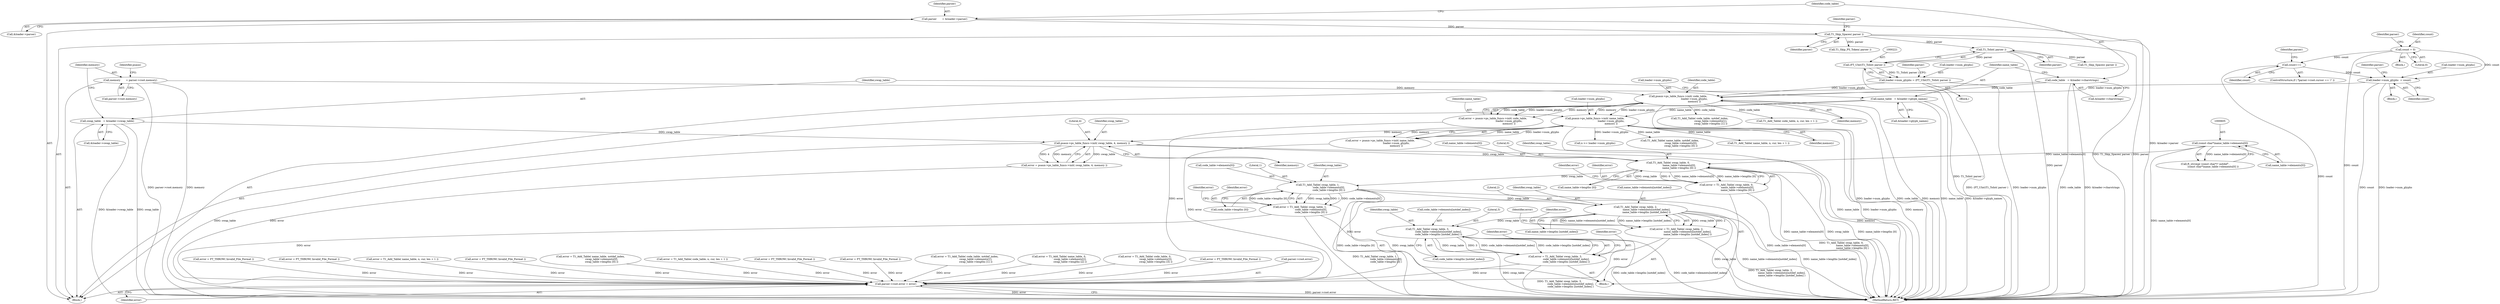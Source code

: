 digraph "0_savannah_dd89710f0f643eb0f99a3830e0712d26c7642acd_0@array" {
"1000614" [label="(Call,T1_Add_Table( swap_table, 0,\n                            name_table->elements[0],\n                            name_table->lengths [0] ))"];
"1000368" [label="(Call,psaux->ps_table_funcs->init( swap_table, 4, memory ))"];
"1000148" [label="(Call,swap_table   = &loader->swap_table)"];
"1000357" [label="(Call,psaux->ps_table_funcs->init( name_table,\n                                         loader->num_glyphs,\n                                         memory ))"];
"1000141" [label="(Call,name_table   = &loader->glyph_names)"];
"1000346" [label="(Call,psaux->ps_table_funcs->init( code_table,\n                                         loader->num_glyphs,\n                                         memory ))"];
"1000134" [label="(Call,code_table   = &loader->charstrings)"];
"1000295" [label="(Call,loader->num_glyphs  = count)"];
"1000243" [label="(Call,count = 0)"];
"1000282" [label="(Call,count++)"];
"1000216" [label="(Call,loader->num_glyphs = (FT_UInt)T1_ToInt( parser ))"];
"1000220" [label="(Call,(FT_UInt)T1_ToInt( parser ))"];
"1000222" [label="(Call,T1_ToInt( parser ))"];
"1000189" [label="(Call,T1_Skip_Spaces( parser ))"];
"1000127" [label="(Call,parser       = &loader->parser)"];
"1000155" [label="(Call,memory       = parser->root.memory)"];
"1000604" [label="(Call,(const char*)name_table->elements[0])"];
"1000612" [label="(Call,error = T1_Add_Table( swap_table, 0,\n                            name_table->elements[0],\n                            name_table->lengths [0] ))"];
"1000758" [label="(Call,parser->root.error = error)"];
"1000632" [label="(Call,T1_Add_Table( swap_table, 1,\n                            code_table->elements[0],\n                            code_table->lengths [0] ))"];
"1000630" [label="(Call,error = T1_Add_Table( swap_table, 1,\n                            code_table->elements[0],\n                            code_table->lengths [0] ))"];
"1000650" [label="(Call,T1_Add_Table( swap_table, 2,\n                            name_table->elements[notdef_index],\n                            name_table->lengths [notdef_index] ))"];
"1000648" [label="(Call,error = T1_Add_Table( swap_table, 2,\n                            name_table->elements[notdef_index],\n                            name_table->lengths [notdef_index] ))"];
"1000668" [label="(Call,T1_Add_Table( swap_table, 3,\n                            code_table->elements[notdef_index],\n                            code_table->lengths [notdef_index] ))"];
"1000666" [label="(Call,error = T1_Add_Table( swap_table, 3,\n                            code_table->elements[notdef_index],\n                            code_table->lengths [notdef_index] ))"];
"1000759" [label="(Call,parser->root.error)"];
"1000765" [label="(MethodReturn,RET)"];
"1000632" [label="(Call,T1_Add_Table( swap_table, 1,\n                            code_table->elements[0],\n                            code_table->lengths [0] ))"];
"1000764" [label="(Identifier,error)"];
"1000136" [label="(Call,&loader->charstrings)"];
"1000686" [label="(Call,T1_Add_Table( name_table, notdef_index,\n                            swap_table->elements[0],\n                            swap_table->lengths [0] ))"];
"1000142" [label="(Identifier,name_table)"];
"1000189" [label="(Call,T1_Skip_Spaces( parser ))"];
"1000664" [label="(Identifier,error)"];
"1000594" [label="(Call,error = FT_THROW( Invalid_File_Format ))"];
"1000202" [label="(Call,error = FT_THROW( Invalid_File_Format ))"];
"1000611" [label="(Block,)"];
"1000220" [label="(Call,(FT_UInt)T1_ToInt( parser ))"];
"1000348" [label="(Call,loader->num_glyphs)"];
"1000296" [label="(Call,loader->num_glyphs)"];
"1000470" [label="(Call,error = T1_Add_Table( name_table, n, cur, len + 1 ))"];
"1000135" [label="(Identifier,code_table)"];
"1000539" [label="(Call,error = FT_THROW( Invalid_File_Format ))"];
"1000380" [label="(Call,T1_Skip_Spaces( parser ))"];
"1000658" [label="(Call,name_table->lengths [notdef_index])"];
"1000628" [label="(Identifier,error)"];
"1000195" [label="(Identifier,parser)"];
"1000370" [label="(Literal,4)"];
"1000141" [label="(Call,name_table   = &loader->glyph_names)"];
"1000295" [label="(Call,loader->num_glyphs  = count)"];
"1000606" [label="(Call,name_table->elements[0])"];
"1000134" [label="(Call,code_table   = &loader->charstrings)"];
"1000652" [label="(Literal,2)"];
"1000244" [label="(Identifier,count)"];
"1000646" [label="(Identifier,error)"];
"1000143" [label="(Call,&loader->glyph_names)"];
"1000282" [label="(Call,count++)"];
"1000670" [label="(Literal,3)"];
"1000682" [label="(Identifier,error)"];
"1000125" [label="(Block,)"];
"1000368" [label="(Call,psaux->ps_table_funcs->init( swap_table, 4, memory ))"];
"1000344" [label="(Call,error = psaux->ps_table_funcs->init( code_table,\n                                         loader->num_glyphs,\n                                         memory ))"];
"1000129" [label="(Call,&loader->parser)"];
"1000148" [label="(Call,swap_table   = &loader->swap_table)"];
"1000472" [label="(Call,T1_Add_Table( name_table, n, cur, len + 1 ))"];
"1000223" [label="(Identifier,parser)"];
"1000684" [label="(Call,error = T1_Add_Table( name_table, notdef_index,\n                            swap_table->elements[0],\n                            swap_table->lengths [0] ))"];
"1000371" [label="(Identifier,memory)"];
"1000553" [label="(Call,error = T1_Add_Table( code_table, n, cur, len + 1 ))"];
"1000640" [label="(Call,code_table->lengths [0])"];
"1000215" [label="(Block,)"];
"1000635" [label="(Call,code_table->elements[0])"];
"1000243" [label="(Call,count = 0)"];
"1000323" [label="(Call,error = FT_THROW( Invalid_File_Format ))"];
"1000758" [label="(Call,parser->root.error = error)"];
"1000616" [label="(Literal,0)"];
"1000634" [label="(Literal,1)"];
"1000355" [label="(Call,error = psaux->ps_table_funcs->init( name_table,\n                                         loader->num_glyphs,\n                                         memory ))"];
"1000149" [label="(Identifier,swap_table)"];
"1000358" [label="(Identifier,name_table)"];
"1000633" [label="(Identifier,swap_table)"];
"1000669" [label="(Identifier,swap_table)"];
"1000222" [label="(Call,T1_ToInt( parser ))"];
"1000245" [label="(Literal,0)"];
"1000247" [label="(Identifier,parser)"];
"1000666" [label="(Call,error = T1_Add_Table( swap_table, 3,\n                            code_table->elements[notdef_index],\n                            code_table->lengths [notdef_index] ))"];
"1000676" [label="(Call,code_table->lengths [notdef_index])"];
"1000622" [label="(Call,name_table->lengths [0])"];
"1000227" [label="(Identifier,parser)"];
"1000667" [label="(Identifier,error)"];
"1000190" [label="(Identifier,parser)"];
"1000649" [label="(Identifier,error)"];
"1000615" [label="(Identifier,swap_table)"];
"1000671" [label="(Call,code_table->elements[notdef_index])"];
"1000631" [label="(Identifier,error)"];
"1000648" [label="(Call,error = T1_Add_Table( swap_table, 2,\n                            name_table->elements[notdef_index],\n                            name_table->lengths [notdef_index] ))"];
"1000127" [label="(Call,parser       = &loader->parser)"];
"1000630" [label="(Call,error = T1_Add_Table( swap_table, 1,\n                            code_table->elements[0],\n                            code_table->lengths [0] ))"];
"1000612" [label="(Call,error = T1_Add_Table( swap_table, 0,\n                            name_table->elements[0],\n                            name_table->lengths [0] ))"];
"1000283" [label="(Identifier,count)"];
"1000668" [label="(Call,T1_Add_Table( swap_table, 3,\n                            code_table->elements[notdef_index],\n                            code_table->lengths [notdef_index] ))"];
"1000651" [label="(Identifier,swap_table)"];
"1000156" [label="(Identifier,memory)"];
"1000351" [label="(Identifier,memory)"];
"1000357" [label="(Call,psaux->ps_table_funcs->init( name_table,\n                                         loader->num_glyphs,\n                                         memory ))"];
"1000614" [label="(Call,T1_Add_Table( swap_table, 0,\n                            name_table->elements[0],\n                            name_table->lengths [0] ))"];
"1000294" [label="(Block,)"];
"1000359" [label="(Call,loader->num_glyphs)"];
"1000150" [label="(Call,&loader->swap_table)"];
"1000157" [label="(Call,parser->root.memory)"];
"1000604" [label="(Call,(const char*)name_table->elements[0])"];
"1000246" [label="(Call,T1_Skip_PS_Token( parser ))"];
"1000339" [label="(Call,error = FT_THROW( Invalid_File_Format ))"];
"1000155" [label="(Call,memory       = parser->root.memory)"];
"1000128" [label="(Identifier,parser)"];
"1000702" [label="(Call,error = T1_Add_Table( code_table, notdef_index,\n                            swap_table->elements[1],\n                            swap_table->lengths [1] ))"];
"1000617" [label="(Call,name_table->elements[0])"];
"1000273" [label="(ControlStructure,if ( *parser->root.cursor == '/' ))"];
"1000720" [label="(Call,error = T1_Add_Table( name_table, 0,\n                            swap_table->elements[2],\n                            swap_table->lengths [2] ))"];
"1000216" [label="(Call,loader->num_glyphs = (FT_UInt)T1_ToInt( parser ))"];
"1000369" [label="(Identifier,swap_table)"];
"1000366" [label="(Call,error = psaux->ps_table_funcs->init( swap_table, 4, memory ))"];
"1000555" [label="(Call,T1_Add_Table( code_table, n, cur, len + 1 ))"];
"1000217" [label="(Call,loader->num_glyphs)"];
"1000650" [label="(Call,T1_Add_Table( swap_table, 2,\n                            name_table->elements[notdef_index],\n                            name_table->lengths [notdef_index] ))"];
"1000346" [label="(Call,psaux->ps_table_funcs->init( code_table,\n                                         loader->num_glyphs,\n                                         memory ))"];
"1000347" [label="(Identifier,code_table)"];
"1000303" [label="(Identifier,parser)"];
"1000738" [label="(Call,error = T1_Add_Table( code_table, 0,\n                            swap_table->elements[3],\n                            swap_table->lengths [3] ))"];
"1000299" [label="(Identifier,count)"];
"1000165" [label="(Identifier,psaux)"];
"1000454" [label="(Call,error = FT_THROW( Invalid_File_Format ))"];
"1000241" [label="(Block,)"];
"1000600" [label="(Call,ft_strcmp( (const char*)\".notdef\",\n                    (const char*)name_table->elements[0] ))"];
"1000309" [label="(Identifier,parser)"];
"1000613" [label="(Identifier,error)"];
"1000704" [label="(Call,T1_Add_Table( code_table, notdef_index,\n                            swap_table->elements[1],\n                            swap_table->lengths [1] ))"];
"1000653" [label="(Call,name_table->elements[notdef_index])"];
"1000362" [label="(Identifier,memory)"];
"1000577" [label="(Call,n >= loader->num_glyphs)"];
"1000614" -> "1000612"  [label="AST: "];
"1000614" -> "1000622"  [label="CFG: "];
"1000615" -> "1000614"  [label="AST: "];
"1000616" -> "1000614"  [label="AST: "];
"1000617" -> "1000614"  [label="AST: "];
"1000622" -> "1000614"  [label="AST: "];
"1000612" -> "1000614"  [label="CFG: "];
"1000614" -> "1000765"  [label="DDG: name_table->lengths [0]"];
"1000614" -> "1000765"  [label="DDG: name_table->elements[0]"];
"1000614" -> "1000765"  [label="DDG: swap_table"];
"1000614" -> "1000612"  [label="DDG: swap_table"];
"1000614" -> "1000612"  [label="DDG: 0"];
"1000614" -> "1000612"  [label="DDG: name_table->elements[0]"];
"1000614" -> "1000612"  [label="DDG: name_table->lengths [0]"];
"1000368" -> "1000614"  [label="DDG: swap_table"];
"1000604" -> "1000614"  [label="DDG: name_table->elements[0]"];
"1000614" -> "1000632"  [label="DDG: swap_table"];
"1000368" -> "1000366"  [label="AST: "];
"1000368" -> "1000371"  [label="CFG: "];
"1000369" -> "1000368"  [label="AST: "];
"1000370" -> "1000368"  [label="AST: "];
"1000371" -> "1000368"  [label="AST: "];
"1000366" -> "1000368"  [label="CFG: "];
"1000368" -> "1000765"  [label="DDG: swap_table"];
"1000368" -> "1000765"  [label="DDG: memory"];
"1000368" -> "1000366"  [label="DDG: swap_table"];
"1000368" -> "1000366"  [label="DDG: 4"];
"1000368" -> "1000366"  [label="DDG: memory"];
"1000148" -> "1000368"  [label="DDG: swap_table"];
"1000357" -> "1000368"  [label="DDG: memory"];
"1000148" -> "1000125"  [label="AST: "];
"1000148" -> "1000150"  [label="CFG: "];
"1000149" -> "1000148"  [label="AST: "];
"1000150" -> "1000148"  [label="AST: "];
"1000156" -> "1000148"  [label="CFG: "];
"1000148" -> "1000765"  [label="DDG: swap_table"];
"1000148" -> "1000765"  [label="DDG: &loader->swap_table"];
"1000357" -> "1000355"  [label="AST: "];
"1000357" -> "1000362"  [label="CFG: "];
"1000358" -> "1000357"  [label="AST: "];
"1000359" -> "1000357"  [label="AST: "];
"1000362" -> "1000357"  [label="AST: "];
"1000355" -> "1000357"  [label="CFG: "];
"1000357" -> "1000765"  [label="DDG: name_table"];
"1000357" -> "1000765"  [label="DDG: memory"];
"1000357" -> "1000765"  [label="DDG: loader->num_glyphs"];
"1000357" -> "1000355"  [label="DDG: name_table"];
"1000357" -> "1000355"  [label="DDG: loader->num_glyphs"];
"1000357" -> "1000355"  [label="DDG: memory"];
"1000141" -> "1000357"  [label="DDG: name_table"];
"1000346" -> "1000357"  [label="DDG: loader->num_glyphs"];
"1000346" -> "1000357"  [label="DDG: memory"];
"1000357" -> "1000472"  [label="DDG: name_table"];
"1000357" -> "1000577"  [label="DDG: loader->num_glyphs"];
"1000357" -> "1000686"  [label="DDG: name_table"];
"1000141" -> "1000125"  [label="AST: "];
"1000141" -> "1000143"  [label="CFG: "];
"1000142" -> "1000141"  [label="AST: "];
"1000143" -> "1000141"  [label="AST: "];
"1000149" -> "1000141"  [label="CFG: "];
"1000141" -> "1000765"  [label="DDG: name_table"];
"1000141" -> "1000765"  [label="DDG: &loader->glyph_names"];
"1000346" -> "1000344"  [label="AST: "];
"1000346" -> "1000351"  [label="CFG: "];
"1000347" -> "1000346"  [label="AST: "];
"1000348" -> "1000346"  [label="AST: "];
"1000351" -> "1000346"  [label="AST: "];
"1000344" -> "1000346"  [label="CFG: "];
"1000346" -> "1000765"  [label="DDG: memory"];
"1000346" -> "1000765"  [label="DDG: loader->num_glyphs"];
"1000346" -> "1000765"  [label="DDG: code_table"];
"1000346" -> "1000344"  [label="DDG: code_table"];
"1000346" -> "1000344"  [label="DDG: loader->num_glyphs"];
"1000346" -> "1000344"  [label="DDG: memory"];
"1000134" -> "1000346"  [label="DDG: code_table"];
"1000295" -> "1000346"  [label="DDG: loader->num_glyphs"];
"1000216" -> "1000346"  [label="DDG: loader->num_glyphs"];
"1000155" -> "1000346"  [label="DDG: memory"];
"1000346" -> "1000555"  [label="DDG: code_table"];
"1000346" -> "1000704"  [label="DDG: code_table"];
"1000134" -> "1000125"  [label="AST: "];
"1000134" -> "1000136"  [label="CFG: "];
"1000135" -> "1000134"  [label="AST: "];
"1000136" -> "1000134"  [label="AST: "];
"1000142" -> "1000134"  [label="CFG: "];
"1000134" -> "1000765"  [label="DDG: code_table"];
"1000134" -> "1000765"  [label="DDG: &loader->charstrings"];
"1000295" -> "1000294"  [label="AST: "];
"1000295" -> "1000299"  [label="CFG: "];
"1000296" -> "1000295"  [label="AST: "];
"1000299" -> "1000295"  [label="AST: "];
"1000303" -> "1000295"  [label="CFG: "];
"1000295" -> "1000765"  [label="DDG: loader->num_glyphs"];
"1000295" -> "1000765"  [label="DDG: count"];
"1000243" -> "1000295"  [label="DDG: count"];
"1000282" -> "1000295"  [label="DDG: count"];
"1000243" -> "1000241"  [label="AST: "];
"1000243" -> "1000245"  [label="CFG: "];
"1000244" -> "1000243"  [label="AST: "];
"1000245" -> "1000243"  [label="AST: "];
"1000247" -> "1000243"  [label="CFG: "];
"1000243" -> "1000765"  [label="DDG: count"];
"1000243" -> "1000282"  [label="DDG: count"];
"1000282" -> "1000273"  [label="AST: "];
"1000282" -> "1000283"  [label="CFG: "];
"1000283" -> "1000282"  [label="AST: "];
"1000309" -> "1000282"  [label="CFG: "];
"1000282" -> "1000765"  [label="DDG: count"];
"1000216" -> "1000215"  [label="AST: "];
"1000216" -> "1000220"  [label="CFG: "];
"1000217" -> "1000216"  [label="AST: "];
"1000220" -> "1000216"  [label="AST: "];
"1000227" -> "1000216"  [label="CFG: "];
"1000216" -> "1000765"  [label="DDG: loader->num_glyphs"];
"1000216" -> "1000765"  [label="DDG: (FT_UInt)T1_ToInt( parser )"];
"1000220" -> "1000216"  [label="DDG: T1_ToInt( parser )"];
"1000220" -> "1000222"  [label="CFG: "];
"1000221" -> "1000220"  [label="AST: "];
"1000222" -> "1000220"  [label="AST: "];
"1000220" -> "1000765"  [label="DDG: T1_ToInt( parser )"];
"1000222" -> "1000220"  [label="DDG: parser"];
"1000222" -> "1000223"  [label="CFG: "];
"1000223" -> "1000222"  [label="AST: "];
"1000222" -> "1000765"  [label="DDG: parser"];
"1000189" -> "1000222"  [label="DDG: parser"];
"1000222" -> "1000380"  [label="DDG: parser"];
"1000189" -> "1000125"  [label="AST: "];
"1000189" -> "1000190"  [label="CFG: "];
"1000190" -> "1000189"  [label="AST: "];
"1000195" -> "1000189"  [label="CFG: "];
"1000189" -> "1000765"  [label="DDG: parser"];
"1000189" -> "1000765"  [label="DDG: T1_Skip_Spaces( parser )"];
"1000127" -> "1000189"  [label="DDG: parser"];
"1000189" -> "1000246"  [label="DDG: parser"];
"1000127" -> "1000125"  [label="AST: "];
"1000127" -> "1000129"  [label="CFG: "];
"1000128" -> "1000127"  [label="AST: "];
"1000129" -> "1000127"  [label="AST: "];
"1000135" -> "1000127"  [label="CFG: "];
"1000127" -> "1000765"  [label="DDG: &loader->parser"];
"1000155" -> "1000125"  [label="AST: "];
"1000155" -> "1000157"  [label="CFG: "];
"1000156" -> "1000155"  [label="AST: "];
"1000157" -> "1000155"  [label="AST: "];
"1000165" -> "1000155"  [label="CFG: "];
"1000155" -> "1000765"  [label="DDG: parser->root.memory"];
"1000155" -> "1000765"  [label="DDG: memory"];
"1000604" -> "1000600"  [label="AST: "];
"1000604" -> "1000606"  [label="CFG: "];
"1000605" -> "1000604"  [label="AST: "];
"1000606" -> "1000604"  [label="AST: "];
"1000600" -> "1000604"  [label="CFG: "];
"1000604" -> "1000765"  [label="DDG: name_table->elements[0]"];
"1000604" -> "1000600"  [label="DDG: name_table->elements[0]"];
"1000612" -> "1000611"  [label="AST: "];
"1000613" -> "1000612"  [label="AST: "];
"1000628" -> "1000612"  [label="CFG: "];
"1000612" -> "1000765"  [label="DDG: T1_Add_Table( swap_table, 0,\n                            name_table->elements[0],\n                            name_table->lengths [0] )"];
"1000612" -> "1000758"  [label="DDG: error"];
"1000758" -> "1000125"  [label="AST: "];
"1000758" -> "1000764"  [label="CFG: "];
"1000759" -> "1000758"  [label="AST: "];
"1000764" -> "1000758"  [label="AST: "];
"1000765" -> "1000758"  [label="CFG: "];
"1000758" -> "1000765"  [label="DDG: parser->root.error"];
"1000758" -> "1000765"  [label="DDG: error"];
"1000355" -> "1000758"  [label="DDG: error"];
"1000594" -> "1000758"  [label="DDG: error"];
"1000684" -> "1000758"  [label="DDG: error"];
"1000738" -> "1000758"  [label="DDG: error"];
"1000630" -> "1000758"  [label="DDG: error"];
"1000366" -> "1000758"  [label="DDG: error"];
"1000648" -> "1000758"  [label="DDG: error"];
"1000323" -> "1000758"  [label="DDG: error"];
"1000470" -> "1000758"  [label="DDG: error"];
"1000344" -> "1000758"  [label="DDG: error"];
"1000666" -> "1000758"  [label="DDG: error"];
"1000539" -> "1000758"  [label="DDG: error"];
"1000454" -> "1000758"  [label="DDG: error"];
"1000553" -> "1000758"  [label="DDG: error"];
"1000202" -> "1000758"  [label="DDG: error"];
"1000720" -> "1000758"  [label="DDG: error"];
"1000339" -> "1000758"  [label="DDG: error"];
"1000702" -> "1000758"  [label="DDG: error"];
"1000632" -> "1000630"  [label="AST: "];
"1000632" -> "1000640"  [label="CFG: "];
"1000633" -> "1000632"  [label="AST: "];
"1000634" -> "1000632"  [label="AST: "];
"1000635" -> "1000632"  [label="AST: "];
"1000640" -> "1000632"  [label="AST: "];
"1000630" -> "1000632"  [label="CFG: "];
"1000632" -> "1000765"  [label="DDG: code_table->lengths [0]"];
"1000632" -> "1000765"  [label="DDG: swap_table"];
"1000632" -> "1000765"  [label="DDG: code_table->elements[0]"];
"1000632" -> "1000630"  [label="DDG: swap_table"];
"1000632" -> "1000630"  [label="DDG: 1"];
"1000632" -> "1000630"  [label="DDG: code_table->elements[0]"];
"1000632" -> "1000630"  [label="DDG: code_table->lengths [0]"];
"1000632" -> "1000650"  [label="DDG: swap_table"];
"1000630" -> "1000611"  [label="AST: "];
"1000631" -> "1000630"  [label="AST: "];
"1000646" -> "1000630"  [label="CFG: "];
"1000630" -> "1000765"  [label="DDG: T1_Add_Table( swap_table, 1,\n                            code_table->elements[0],\n                            code_table->lengths [0] )"];
"1000650" -> "1000648"  [label="AST: "];
"1000650" -> "1000658"  [label="CFG: "];
"1000651" -> "1000650"  [label="AST: "];
"1000652" -> "1000650"  [label="AST: "];
"1000653" -> "1000650"  [label="AST: "];
"1000658" -> "1000650"  [label="AST: "];
"1000648" -> "1000650"  [label="CFG: "];
"1000650" -> "1000765"  [label="DDG: swap_table"];
"1000650" -> "1000765"  [label="DDG: name_table->elements[notdef_index]"];
"1000650" -> "1000765"  [label="DDG: name_table->lengths [notdef_index]"];
"1000650" -> "1000648"  [label="DDG: swap_table"];
"1000650" -> "1000648"  [label="DDG: 2"];
"1000650" -> "1000648"  [label="DDG: name_table->elements[notdef_index]"];
"1000650" -> "1000648"  [label="DDG: name_table->lengths [notdef_index]"];
"1000650" -> "1000668"  [label="DDG: swap_table"];
"1000648" -> "1000611"  [label="AST: "];
"1000649" -> "1000648"  [label="AST: "];
"1000664" -> "1000648"  [label="CFG: "];
"1000648" -> "1000765"  [label="DDG: T1_Add_Table( swap_table, 2,\n                            name_table->elements[notdef_index],\n                            name_table->lengths [notdef_index] )"];
"1000668" -> "1000666"  [label="AST: "];
"1000668" -> "1000676"  [label="CFG: "];
"1000669" -> "1000668"  [label="AST: "];
"1000670" -> "1000668"  [label="AST: "];
"1000671" -> "1000668"  [label="AST: "];
"1000676" -> "1000668"  [label="AST: "];
"1000666" -> "1000668"  [label="CFG: "];
"1000668" -> "1000765"  [label="DDG: code_table->lengths [notdef_index]"];
"1000668" -> "1000765"  [label="DDG: code_table->elements[notdef_index]"];
"1000668" -> "1000765"  [label="DDG: swap_table"];
"1000668" -> "1000666"  [label="DDG: swap_table"];
"1000668" -> "1000666"  [label="DDG: 3"];
"1000668" -> "1000666"  [label="DDG: code_table->elements[notdef_index]"];
"1000668" -> "1000666"  [label="DDG: code_table->lengths [notdef_index]"];
"1000666" -> "1000611"  [label="AST: "];
"1000667" -> "1000666"  [label="AST: "];
"1000682" -> "1000666"  [label="CFG: "];
"1000666" -> "1000765"  [label="DDG: T1_Add_Table( swap_table, 3,\n                            code_table->elements[notdef_index],\n                            code_table->lengths [notdef_index] )"];
}
